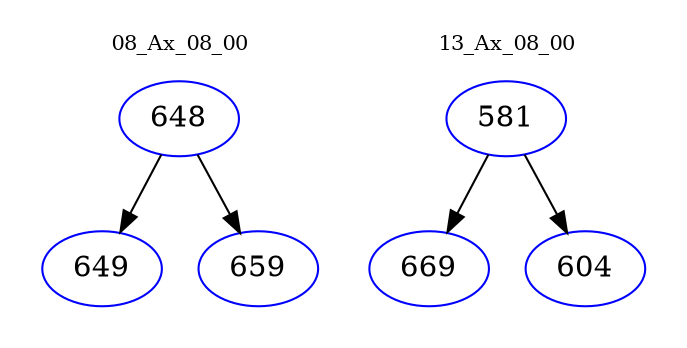 digraph{
subgraph cluster_0 {
color = white
label = "08_Ax_08_00";
fontsize=10;
T0_648 [label="648", color="blue"]
T0_648 -> T0_649 [color="black"]
T0_649 [label="649", color="blue"]
T0_648 -> T0_659 [color="black"]
T0_659 [label="659", color="blue"]
}
subgraph cluster_1 {
color = white
label = "13_Ax_08_00";
fontsize=10;
T1_581 [label="581", color="blue"]
T1_581 -> T1_669 [color="black"]
T1_669 [label="669", color="blue"]
T1_581 -> T1_604 [color="black"]
T1_604 [label="604", color="blue"]
}
}
